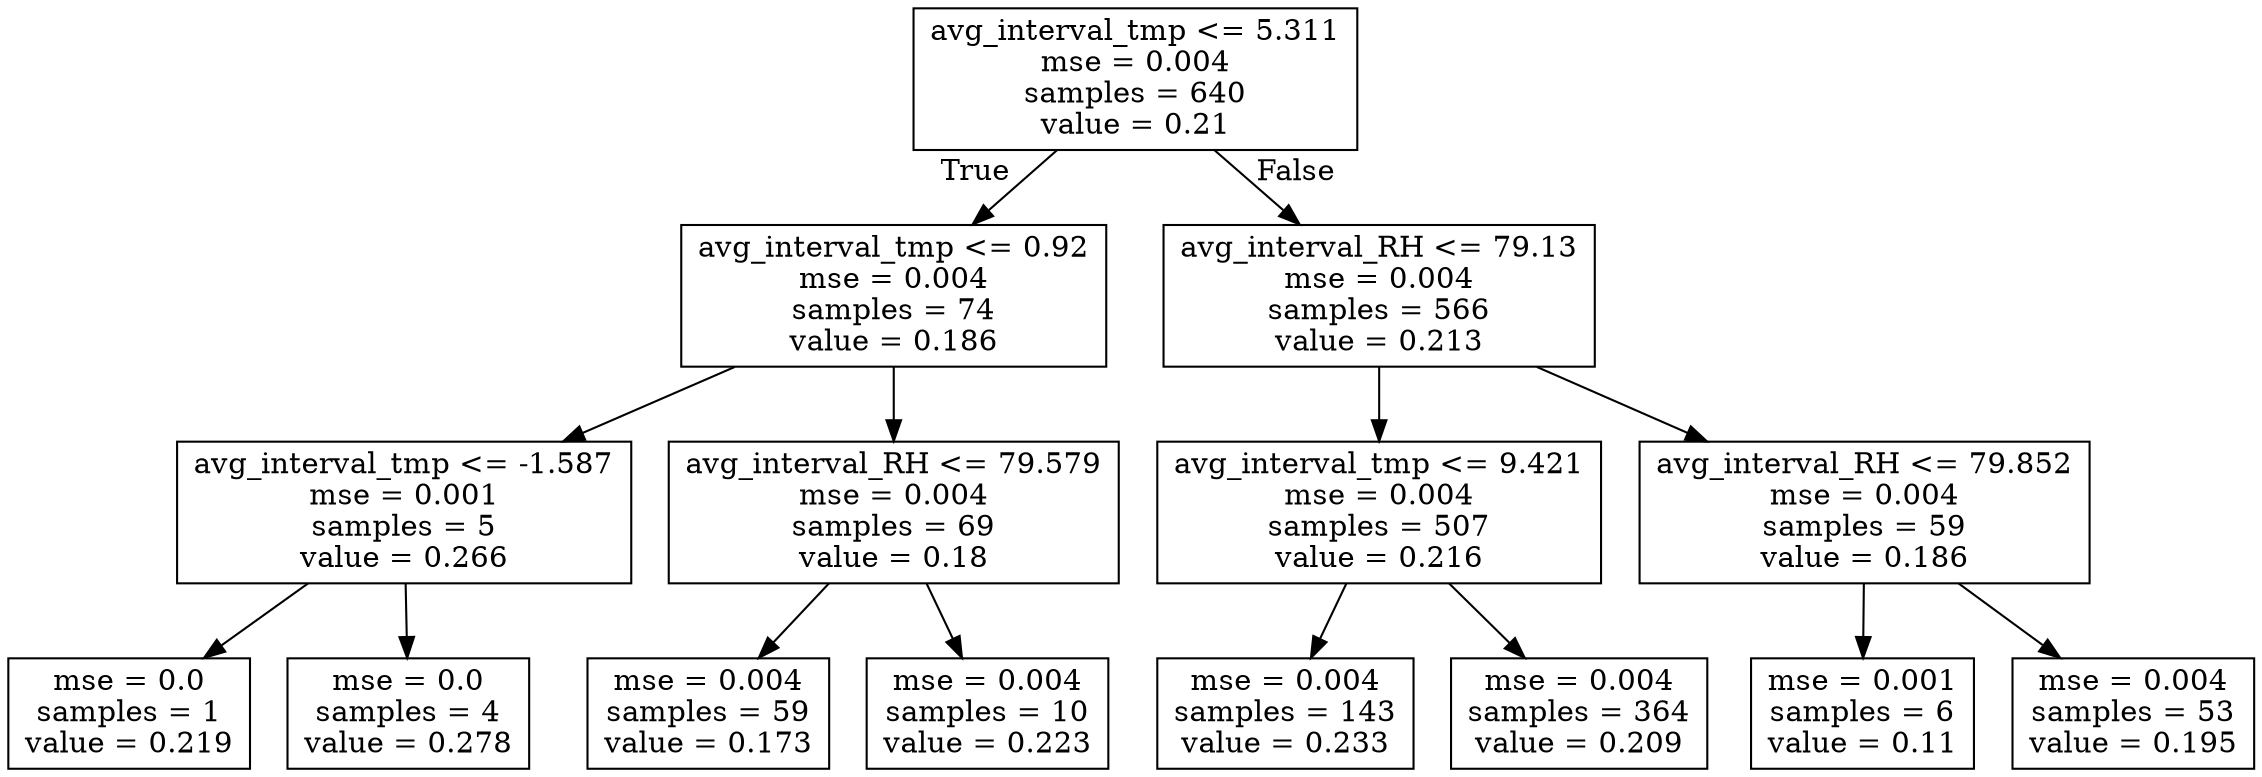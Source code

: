 digraph Tree {
node [shape=box] ;
0 [label="avg_interval_tmp <= 5.311\nmse = 0.004\nsamples = 640\nvalue = 0.21"] ;
1 [label="avg_interval_tmp <= 0.92\nmse = 0.004\nsamples = 74\nvalue = 0.186"] ;
0 -> 1 [labeldistance=2.5, labelangle=45, headlabel="True"] ;
2 [label="avg_interval_tmp <= -1.587\nmse = 0.001\nsamples = 5\nvalue = 0.266"] ;
1 -> 2 ;
3 [label="mse = 0.0\nsamples = 1\nvalue = 0.219"] ;
2 -> 3 ;
4 [label="mse = 0.0\nsamples = 4\nvalue = 0.278"] ;
2 -> 4 ;
5 [label="avg_interval_RH <= 79.579\nmse = 0.004\nsamples = 69\nvalue = 0.18"] ;
1 -> 5 ;
6 [label="mse = 0.004\nsamples = 59\nvalue = 0.173"] ;
5 -> 6 ;
7 [label="mse = 0.004\nsamples = 10\nvalue = 0.223"] ;
5 -> 7 ;
8 [label="avg_interval_RH <= 79.13\nmse = 0.004\nsamples = 566\nvalue = 0.213"] ;
0 -> 8 [labeldistance=2.5, labelangle=-45, headlabel="False"] ;
9 [label="avg_interval_tmp <= 9.421\nmse = 0.004\nsamples = 507\nvalue = 0.216"] ;
8 -> 9 ;
10 [label="mse = 0.004\nsamples = 143\nvalue = 0.233"] ;
9 -> 10 ;
11 [label="mse = 0.004\nsamples = 364\nvalue = 0.209"] ;
9 -> 11 ;
12 [label="avg_interval_RH <= 79.852\nmse = 0.004\nsamples = 59\nvalue = 0.186"] ;
8 -> 12 ;
13 [label="mse = 0.001\nsamples = 6\nvalue = 0.11"] ;
12 -> 13 ;
14 [label="mse = 0.004\nsamples = 53\nvalue = 0.195"] ;
12 -> 14 ;
}